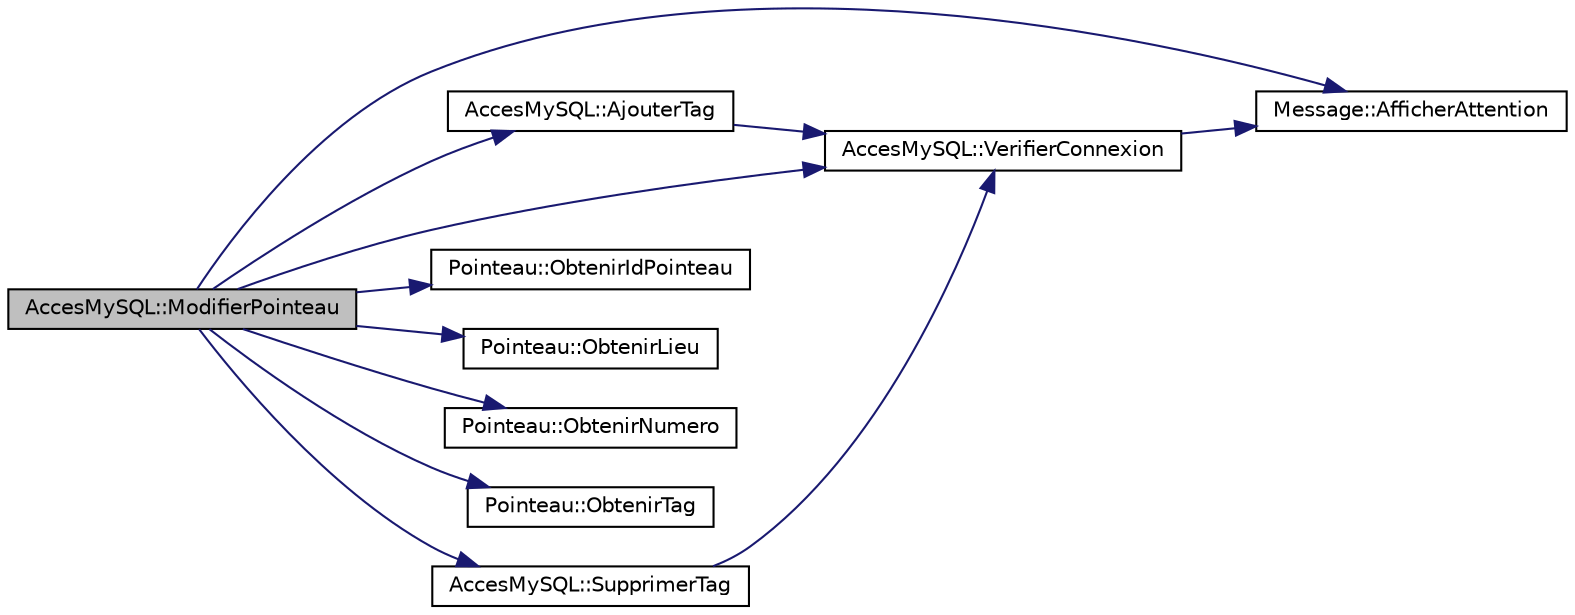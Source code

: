 digraph "AccesMySQL::ModifierPointeau"
{
 // LATEX_PDF_SIZE
  edge [fontname="Helvetica",fontsize="10",labelfontname="Helvetica",labelfontsize="10"];
  node [fontname="Helvetica",fontsize="10",shape=record];
  rankdir="LR";
  Node1 [label="AccesMySQL::ModifierPointeau",height=0.2,width=0.4,color="black", fillcolor="grey75", style="filled", fontcolor="black",tooltip="AccesMySQL::ModifierPointeau Modifie les information de la base de données sur le pointeau passer en ..."];
  Node1 -> Node2 [color="midnightblue",fontsize="10",style="solid"];
  Node2 [label="Message::AfficherAttention",height=0.2,width=0.4,color="black", fillcolor="white", style="filled",URL="$class_message.html#ac86f47b97c03cd86df0f23a28ea8a0a9",tooltip="Message::AfficherAttention Permet d'afficher l'information passé en paramètre dans un popup avec une ..."];
  Node1 -> Node3 [color="midnightblue",fontsize="10",style="solid"];
  Node3 [label="AccesMySQL::AjouterTag",height=0.2,width=0.4,color="black", fillcolor="white", style="filled",URL="$class_acces_my_s_q_l.html#ac841e503870d6b2b1d5791fc6ee95df7",tooltip="AccesMySQL::AjouterTag Permet l'ajout d'un tag dans la base de données."];
  Node3 -> Node4 [color="midnightblue",fontsize="10",style="solid"];
  Node4 [label="AccesMySQL::VerifierConnexion",height=0.2,width=0.4,color="black", fillcolor="white", style="filled",URL="$class_acces_my_s_q_l.html#ae2b42d87939b253b3cccb1a69b49cc51",tooltip=" "];
  Node4 -> Node2 [color="midnightblue",fontsize="10",style="solid"];
  Node1 -> Node5 [color="midnightblue",fontsize="10",style="solid"];
  Node5 [label="Pointeau::ObtenirIdPointeau",height=0.2,width=0.4,color="black", fillcolor="white", style="filled",URL="$class_pointeau.html#ab99d1ff87548f65e2b320695373053d3",tooltip=" "];
  Node1 -> Node6 [color="midnightblue",fontsize="10",style="solid"];
  Node6 [label="Pointeau::ObtenirLieu",height=0.2,width=0.4,color="black", fillcolor="white", style="filled",URL="$class_pointeau.html#a17a1dde2eaf96112202b310895d76837",tooltip=" "];
  Node1 -> Node7 [color="midnightblue",fontsize="10",style="solid"];
  Node7 [label="Pointeau::ObtenirNumero",height=0.2,width=0.4,color="black", fillcolor="white", style="filled",URL="$class_pointeau.html#a672546ff0590453e095607e91f1f457c",tooltip=" "];
  Node1 -> Node8 [color="midnightblue",fontsize="10",style="solid"];
  Node8 [label="Pointeau::ObtenirTag",height=0.2,width=0.4,color="black", fillcolor="white", style="filled",URL="$class_pointeau.html#a7c0cda6768430b805bc1d094f2505999",tooltip=" "];
  Node1 -> Node9 [color="midnightblue",fontsize="10",style="solid"];
  Node9 [label="AccesMySQL::SupprimerTag",height=0.2,width=0.4,color="black", fillcolor="white", style="filled",URL="$class_acces_my_s_q_l.html#a6b71fa3702248deaffb1eca8a3a5320e",tooltip=" "];
  Node9 -> Node4 [color="midnightblue",fontsize="10",style="solid"];
  Node1 -> Node4 [color="midnightblue",fontsize="10",style="solid"];
}
